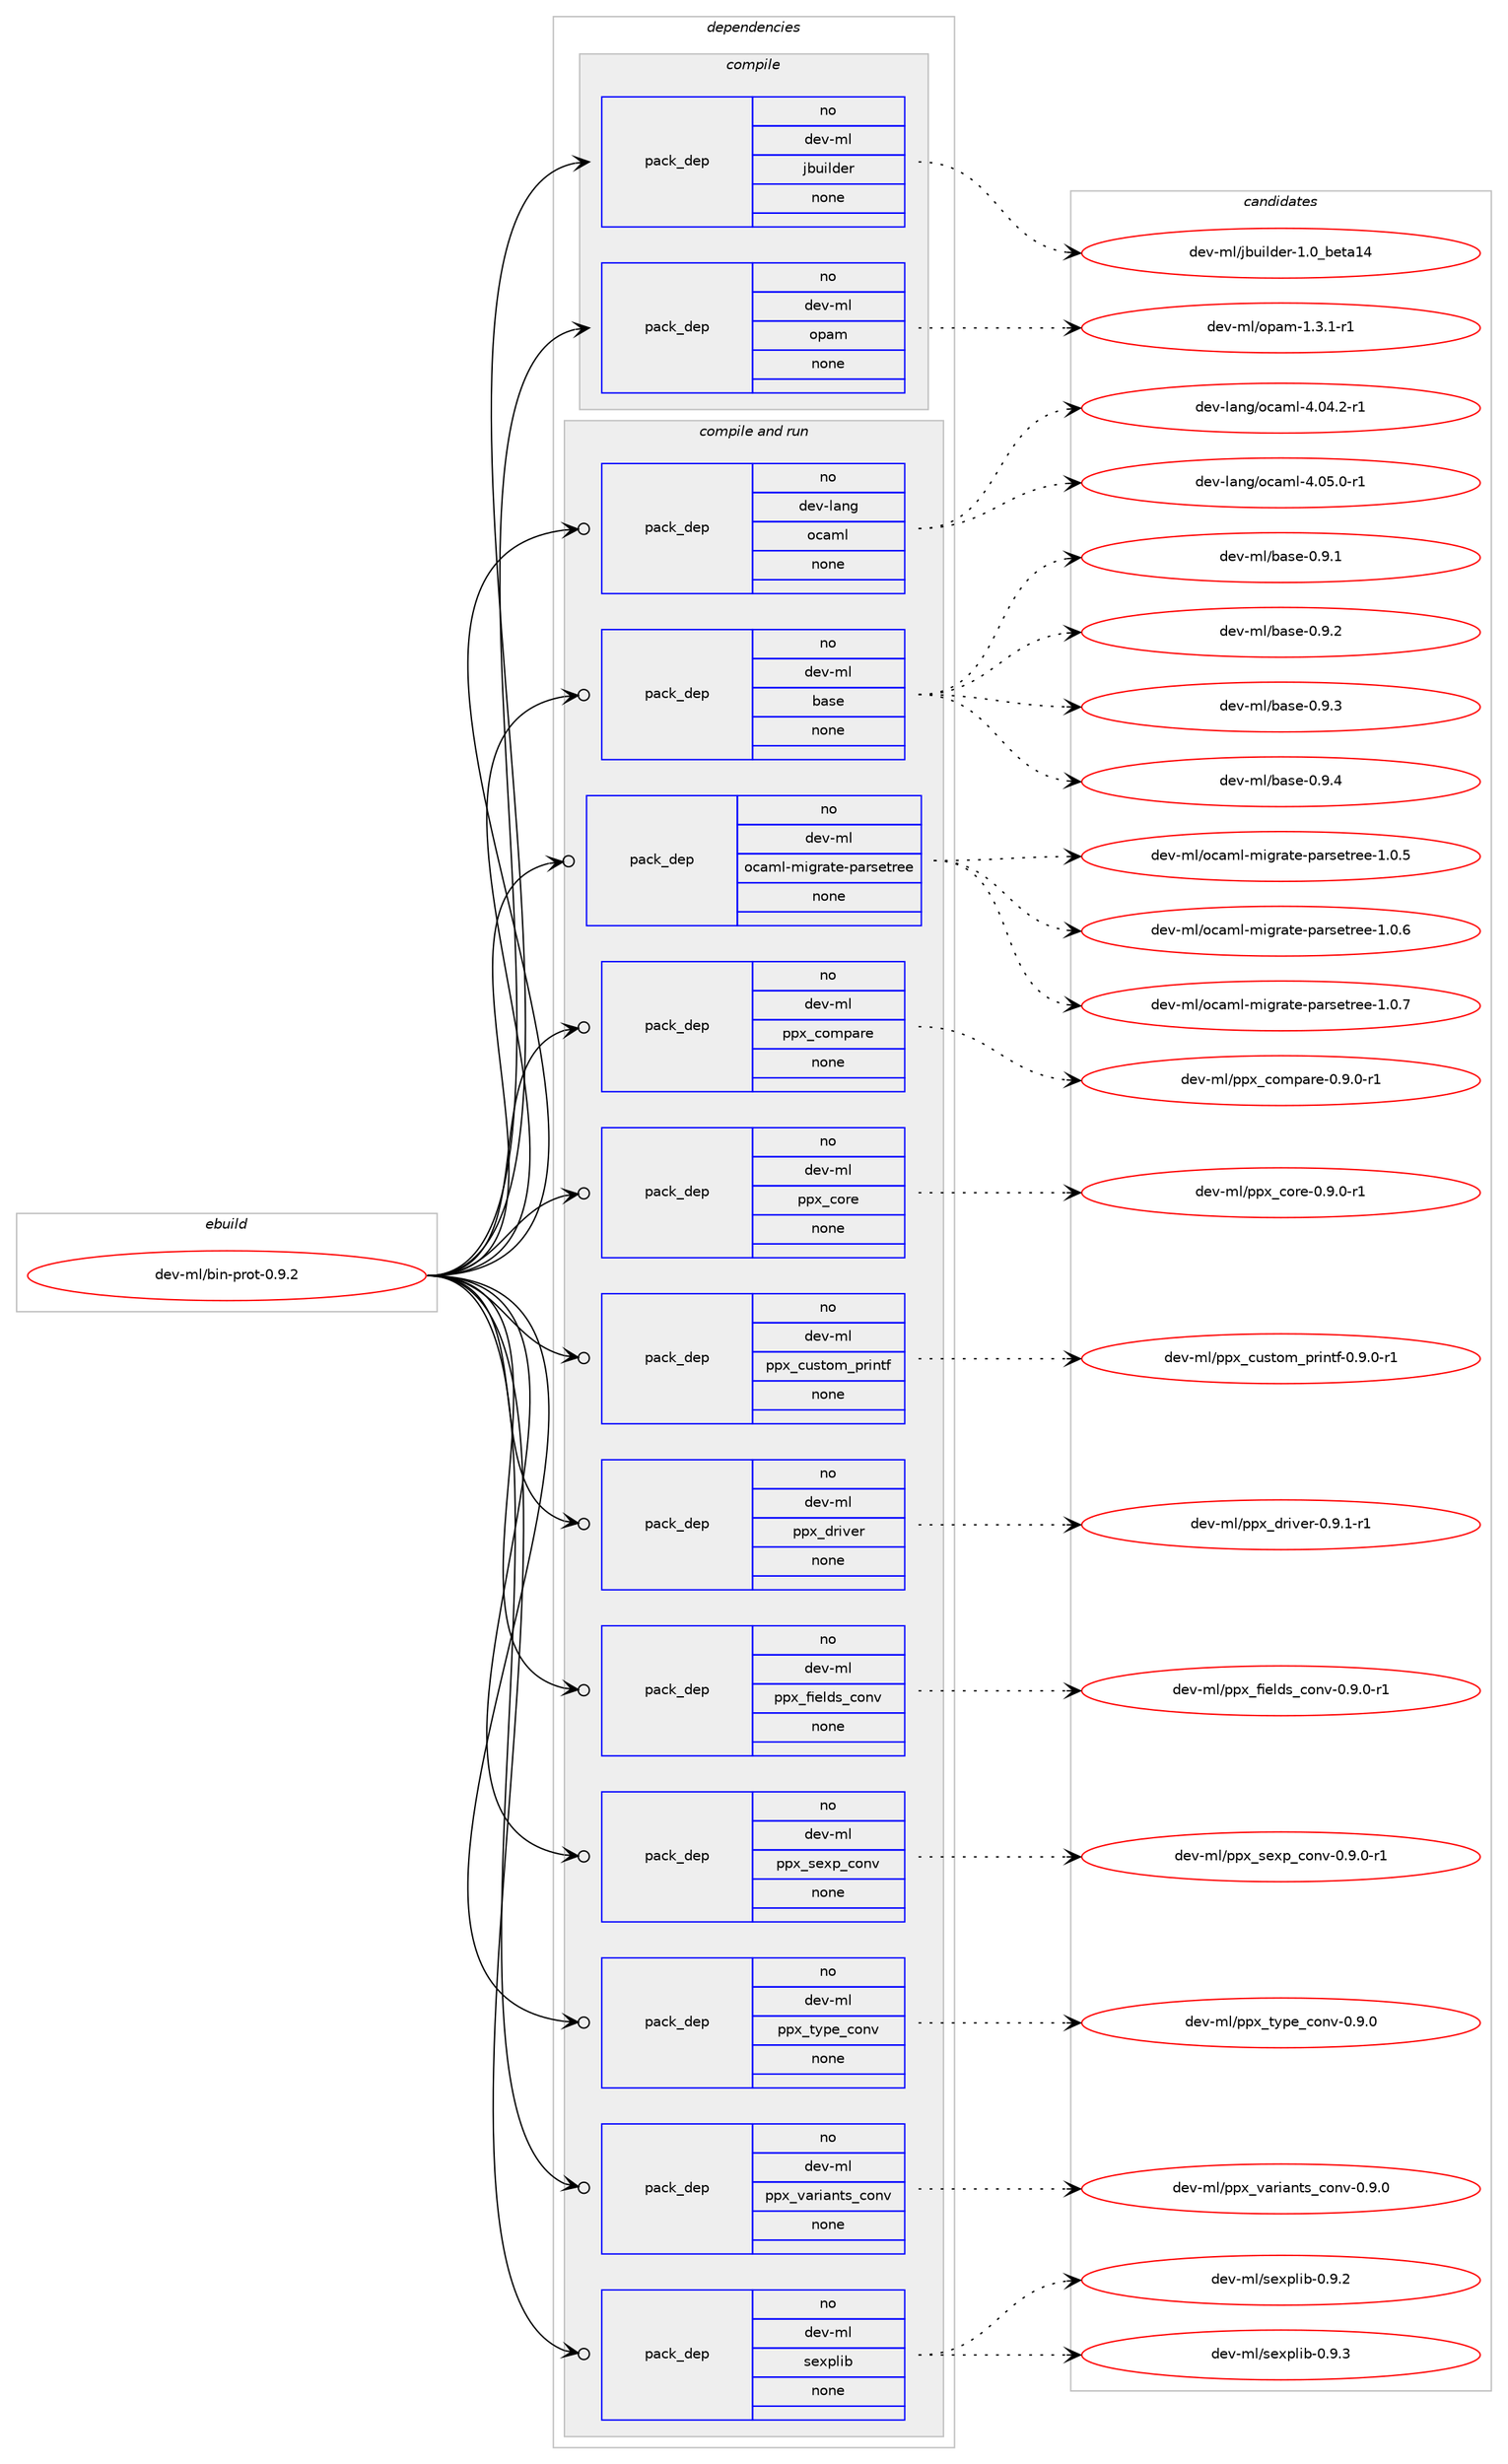 digraph prolog {

# *************
# Graph options
# *************

newrank=true;
concentrate=true;
compound=true;
graph [rankdir=LR,fontname=Helvetica,fontsize=10,ranksep=1.5];#, ranksep=2.5, nodesep=0.2];
edge  [arrowhead=vee];
node  [fontname=Helvetica,fontsize=10];

# **********
# The ebuild
# **********

subgraph cluster_leftcol {
color=gray;
rank=same;
label=<<i>ebuild</i>>;
id [label="dev-ml/bin-prot-0.9.2", color=red, width=4, href="../dev-ml/bin-prot-0.9.2.svg"];
}

# ****************
# The dependencies
# ****************

subgraph cluster_midcol {
color=gray;
label=<<i>dependencies</i>>;
subgraph cluster_compile {
fillcolor="#eeeeee";
style=filled;
label=<<i>compile</i>>;
subgraph pack983651 {
dependency1374104 [label=<<TABLE BORDER="0" CELLBORDER="1" CELLSPACING="0" CELLPADDING="4" WIDTH="220"><TR><TD ROWSPAN="6" CELLPADDING="30">pack_dep</TD></TR><TR><TD WIDTH="110">no</TD></TR><TR><TD>dev-ml</TD></TR><TR><TD>jbuilder</TD></TR><TR><TD>none</TD></TR><TR><TD></TD></TR></TABLE>>, shape=none, color=blue];
}
id:e -> dependency1374104:w [weight=20,style="solid",arrowhead="vee"];
subgraph pack983652 {
dependency1374105 [label=<<TABLE BORDER="0" CELLBORDER="1" CELLSPACING="0" CELLPADDING="4" WIDTH="220"><TR><TD ROWSPAN="6" CELLPADDING="30">pack_dep</TD></TR><TR><TD WIDTH="110">no</TD></TR><TR><TD>dev-ml</TD></TR><TR><TD>opam</TD></TR><TR><TD>none</TD></TR><TR><TD></TD></TR></TABLE>>, shape=none, color=blue];
}
id:e -> dependency1374105:w [weight=20,style="solid",arrowhead="vee"];
}
subgraph cluster_compileandrun {
fillcolor="#eeeeee";
style=filled;
label=<<i>compile and run</i>>;
subgraph pack983653 {
dependency1374106 [label=<<TABLE BORDER="0" CELLBORDER="1" CELLSPACING="0" CELLPADDING="4" WIDTH="220"><TR><TD ROWSPAN="6" CELLPADDING="30">pack_dep</TD></TR><TR><TD WIDTH="110">no</TD></TR><TR><TD>dev-lang</TD></TR><TR><TD>ocaml</TD></TR><TR><TD>none</TD></TR><TR><TD></TD></TR></TABLE>>, shape=none, color=blue];
}
id:e -> dependency1374106:w [weight=20,style="solid",arrowhead="odotvee"];
subgraph pack983654 {
dependency1374107 [label=<<TABLE BORDER="0" CELLBORDER="1" CELLSPACING="0" CELLPADDING="4" WIDTH="220"><TR><TD ROWSPAN="6" CELLPADDING="30">pack_dep</TD></TR><TR><TD WIDTH="110">no</TD></TR><TR><TD>dev-ml</TD></TR><TR><TD>base</TD></TR><TR><TD>none</TD></TR><TR><TD></TD></TR></TABLE>>, shape=none, color=blue];
}
id:e -> dependency1374107:w [weight=20,style="solid",arrowhead="odotvee"];
subgraph pack983655 {
dependency1374108 [label=<<TABLE BORDER="0" CELLBORDER="1" CELLSPACING="0" CELLPADDING="4" WIDTH="220"><TR><TD ROWSPAN="6" CELLPADDING="30">pack_dep</TD></TR><TR><TD WIDTH="110">no</TD></TR><TR><TD>dev-ml</TD></TR><TR><TD>ocaml-migrate-parsetree</TD></TR><TR><TD>none</TD></TR><TR><TD></TD></TR></TABLE>>, shape=none, color=blue];
}
id:e -> dependency1374108:w [weight=20,style="solid",arrowhead="odotvee"];
subgraph pack983656 {
dependency1374109 [label=<<TABLE BORDER="0" CELLBORDER="1" CELLSPACING="0" CELLPADDING="4" WIDTH="220"><TR><TD ROWSPAN="6" CELLPADDING="30">pack_dep</TD></TR><TR><TD WIDTH="110">no</TD></TR><TR><TD>dev-ml</TD></TR><TR><TD>ppx_compare</TD></TR><TR><TD>none</TD></TR><TR><TD></TD></TR></TABLE>>, shape=none, color=blue];
}
id:e -> dependency1374109:w [weight=20,style="solid",arrowhead="odotvee"];
subgraph pack983657 {
dependency1374110 [label=<<TABLE BORDER="0" CELLBORDER="1" CELLSPACING="0" CELLPADDING="4" WIDTH="220"><TR><TD ROWSPAN="6" CELLPADDING="30">pack_dep</TD></TR><TR><TD WIDTH="110">no</TD></TR><TR><TD>dev-ml</TD></TR><TR><TD>ppx_core</TD></TR><TR><TD>none</TD></TR><TR><TD></TD></TR></TABLE>>, shape=none, color=blue];
}
id:e -> dependency1374110:w [weight=20,style="solid",arrowhead="odotvee"];
subgraph pack983658 {
dependency1374111 [label=<<TABLE BORDER="0" CELLBORDER="1" CELLSPACING="0" CELLPADDING="4" WIDTH="220"><TR><TD ROWSPAN="6" CELLPADDING="30">pack_dep</TD></TR><TR><TD WIDTH="110">no</TD></TR><TR><TD>dev-ml</TD></TR><TR><TD>ppx_custom_printf</TD></TR><TR><TD>none</TD></TR><TR><TD></TD></TR></TABLE>>, shape=none, color=blue];
}
id:e -> dependency1374111:w [weight=20,style="solid",arrowhead="odotvee"];
subgraph pack983659 {
dependency1374112 [label=<<TABLE BORDER="0" CELLBORDER="1" CELLSPACING="0" CELLPADDING="4" WIDTH="220"><TR><TD ROWSPAN="6" CELLPADDING="30">pack_dep</TD></TR><TR><TD WIDTH="110">no</TD></TR><TR><TD>dev-ml</TD></TR><TR><TD>ppx_driver</TD></TR><TR><TD>none</TD></TR><TR><TD></TD></TR></TABLE>>, shape=none, color=blue];
}
id:e -> dependency1374112:w [weight=20,style="solid",arrowhead="odotvee"];
subgraph pack983660 {
dependency1374113 [label=<<TABLE BORDER="0" CELLBORDER="1" CELLSPACING="0" CELLPADDING="4" WIDTH="220"><TR><TD ROWSPAN="6" CELLPADDING="30">pack_dep</TD></TR><TR><TD WIDTH="110">no</TD></TR><TR><TD>dev-ml</TD></TR><TR><TD>ppx_fields_conv</TD></TR><TR><TD>none</TD></TR><TR><TD></TD></TR></TABLE>>, shape=none, color=blue];
}
id:e -> dependency1374113:w [weight=20,style="solid",arrowhead="odotvee"];
subgraph pack983661 {
dependency1374114 [label=<<TABLE BORDER="0" CELLBORDER="1" CELLSPACING="0" CELLPADDING="4" WIDTH="220"><TR><TD ROWSPAN="6" CELLPADDING="30">pack_dep</TD></TR><TR><TD WIDTH="110">no</TD></TR><TR><TD>dev-ml</TD></TR><TR><TD>ppx_sexp_conv</TD></TR><TR><TD>none</TD></TR><TR><TD></TD></TR></TABLE>>, shape=none, color=blue];
}
id:e -> dependency1374114:w [weight=20,style="solid",arrowhead="odotvee"];
subgraph pack983662 {
dependency1374115 [label=<<TABLE BORDER="0" CELLBORDER="1" CELLSPACING="0" CELLPADDING="4" WIDTH="220"><TR><TD ROWSPAN="6" CELLPADDING="30">pack_dep</TD></TR><TR><TD WIDTH="110">no</TD></TR><TR><TD>dev-ml</TD></TR><TR><TD>ppx_type_conv</TD></TR><TR><TD>none</TD></TR><TR><TD></TD></TR></TABLE>>, shape=none, color=blue];
}
id:e -> dependency1374115:w [weight=20,style="solid",arrowhead="odotvee"];
subgraph pack983663 {
dependency1374116 [label=<<TABLE BORDER="0" CELLBORDER="1" CELLSPACING="0" CELLPADDING="4" WIDTH="220"><TR><TD ROWSPAN="6" CELLPADDING="30">pack_dep</TD></TR><TR><TD WIDTH="110">no</TD></TR><TR><TD>dev-ml</TD></TR><TR><TD>ppx_variants_conv</TD></TR><TR><TD>none</TD></TR><TR><TD></TD></TR></TABLE>>, shape=none, color=blue];
}
id:e -> dependency1374116:w [weight=20,style="solid",arrowhead="odotvee"];
subgraph pack983664 {
dependency1374117 [label=<<TABLE BORDER="0" CELLBORDER="1" CELLSPACING="0" CELLPADDING="4" WIDTH="220"><TR><TD ROWSPAN="6" CELLPADDING="30">pack_dep</TD></TR><TR><TD WIDTH="110">no</TD></TR><TR><TD>dev-ml</TD></TR><TR><TD>sexplib</TD></TR><TR><TD>none</TD></TR><TR><TD></TD></TR></TABLE>>, shape=none, color=blue];
}
id:e -> dependency1374117:w [weight=20,style="solid",arrowhead="odotvee"];
}
subgraph cluster_run {
fillcolor="#eeeeee";
style=filled;
label=<<i>run</i>>;
}
}

# **************
# The candidates
# **************

subgraph cluster_choices {
rank=same;
color=gray;
label=<<i>candidates</i>>;

subgraph choice983651 {
color=black;
nodesep=1;
choice100101118451091084710698117105108100101114454946489598101116974952 [label="dev-ml/jbuilder-1.0_beta14", color=red, width=4,href="../dev-ml/jbuilder-1.0_beta14.svg"];
dependency1374104:e -> choice100101118451091084710698117105108100101114454946489598101116974952:w [style=dotted,weight="100"];
}
subgraph choice983652 {
color=black;
nodesep=1;
choice1001011184510910847111112971094549465146494511449 [label="dev-ml/opam-1.3.1-r1", color=red, width=4,href="../dev-ml/opam-1.3.1-r1.svg"];
dependency1374105:e -> choice1001011184510910847111112971094549465146494511449:w [style=dotted,weight="100"];
}
subgraph choice983653 {
color=black;
nodesep=1;
choice1001011184510897110103471119997109108455246485246504511449 [label="dev-lang/ocaml-4.04.2-r1", color=red, width=4,href="../dev-lang/ocaml-4.04.2-r1.svg"];
choice1001011184510897110103471119997109108455246485346484511449 [label="dev-lang/ocaml-4.05.0-r1", color=red, width=4,href="../dev-lang/ocaml-4.05.0-r1.svg"];
dependency1374106:e -> choice1001011184510897110103471119997109108455246485246504511449:w [style=dotted,weight="100"];
dependency1374106:e -> choice1001011184510897110103471119997109108455246485346484511449:w [style=dotted,weight="100"];
}
subgraph choice983654 {
color=black;
nodesep=1;
choice10010111845109108479897115101454846574649 [label="dev-ml/base-0.9.1", color=red, width=4,href="../dev-ml/base-0.9.1.svg"];
choice10010111845109108479897115101454846574650 [label="dev-ml/base-0.9.2", color=red, width=4,href="../dev-ml/base-0.9.2.svg"];
choice10010111845109108479897115101454846574651 [label="dev-ml/base-0.9.3", color=red, width=4,href="../dev-ml/base-0.9.3.svg"];
choice10010111845109108479897115101454846574652 [label="dev-ml/base-0.9.4", color=red, width=4,href="../dev-ml/base-0.9.4.svg"];
dependency1374107:e -> choice10010111845109108479897115101454846574649:w [style=dotted,weight="100"];
dependency1374107:e -> choice10010111845109108479897115101454846574650:w [style=dotted,weight="100"];
dependency1374107:e -> choice10010111845109108479897115101454846574651:w [style=dotted,weight="100"];
dependency1374107:e -> choice10010111845109108479897115101454846574652:w [style=dotted,weight="100"];
}
subgraph choice983655 {
color=black;
nodesep=1;
choice1001011184510910847111999710910845109105103114971161014511297114115101116114101101454946484653 [label="dev-ml/ocaml-migrate-parsetree-1.0.5", color=red, width=4,href="../dev-ml/ocaml-migrate-parsetree-1.0.5.svg"];
choice1001011184510910847111999710910845109105103114971161014511297114115101116114101101454946484654 [label="dev-ml/ocaml-migrate-parsetree-1.0.6", color=red, width=4,href="../dev-ml/ocaml-migrate-parsetree-1.0.6.svg"];
choice1001011184510910847111999710910845109105103114971161014511297114115101116114101101454946484655 [label="dev-ml/ocaml-migrate-parsetree-1.0.7", color=red, width=4,href="../dev-ml/ocaml-migrate-parsetree-1.0.7.svg"];
dependency1374108:e -> choice1001011184510910847111999710910845109105103114971161014511297114115101116114101101454946484653:w [style=dotted,weight="100"];
dependency1374108:e -> choice1001011184510910847111999710910845109105103114971161014511297114115101116114101101454946484654:w [style=dotted,weight="100"];
dependency1374108:e -> choice1001011184510910847111999710910845109105103114971161014511297114115101116114101101454946484655:w [style=dotted,weight="100"];
}
subgraph choice983656 {
color=black;
nodesep=1;
choice10010111845109108471121121209599111109112971141014548465746484511449 [label="dev-ml/ppx_compare-0.9.0-r1", color=red, width=4,href="../dev-ml/ppx_compare-0.9.0-r1.svg"];
dependency1374109:e -> choice10010111845109108471121121209599111109112971141014548465746484511449:w [style=dotted,weight="100"];
}
subgraph choice983657 {
color=black;
nodesep=1;
choice100101118451091084711211212095991111141014548465746484511449 [label="dev-ml/ppx_core-0.9.0-r1", color=red, width=4,href="../dev-ml/ppx_core-0.9.0-r1.svg"];
dependency1374110:e -> choice100101118451091084711211212095991111141014548465746484511449:w [style=dotted,weight="100"];
}
subgraph choice983658 {
color=black;
nodesep=1;
choice10010111845109108471121121209599117115116111109951121141051101161024548465746484511449 [label="dev-ml/ppx_custom_printf-0.9.0-r1", color=red, width=4,href="../dev-ml/ppx_custom_printf-0.9.0-r1.svg"];
dependency1374111:e -> choice10010111845109108471121121209599117115116111109951121141051101161024548465746484511449:w [style=dotted,weight="100"];
}
subgraph choice983659 {
color=black;
nodesep=1;
choice1001011184510910847112112120951001141051181011144548465746494511449 [label="dev-ml/ppx_driver-0.9.1-r1", color=red, width=4,href="../dev-ml/ppx_driver-0.9.1-r1.svg"];
dependency1374112:e -> choice1001011184510910847112112120951001141051181011144548465746494511449:w [style=dotted,weight="100"];
}
subgraph choice983660 {
color=black;
nodesep=1;
choice10010111845109108471121121209510210510110810011595991111101184548465746484511449 [label="dev-ml/ppx_fields_conv-0.9.0-r1", color=red, width=4,href="../dev-ml/ppx_fields_conv-0.9.0-r1.svg"];
dependency1374113:e -> choice10010111845109108471121121209510210510110810011595991111101184548465746484511449:w [style=dotted,weight="100"];
}
subgraph choice983661 {
color=black;
nodesep=1;
choice10010111845109108471121121209511510112011295991111101184548465746484511449 [label="dev-ml/ppx_sexp_conv-0.9.0-r1", color=red, width=4,href="../dev-ml/ppx_sexp_conv-0.9.0-r1.svg"];
dependency1374114:e -> choice10010111845109108471121121209511510112011295991111101184548465746484511449:w [style=dotted,weight="100"];
}
subgraph choice983662 {
color=black;
nodesep=1;
choice1001011184510910847112112120951161211121019599111110118454846574648 [label="dev-ml/ppx_type_conv-0.9.0", color=red, width=4,href="../dev-ml/ppx_type_conv-0.9.0.svg"];
dependency1374115:e -> choice1001011184510910847112112120951161211121019599111110118454846574648:w [style=dotted,weight="100"];
}
subgraph choice983663 {
color=black;
nodesep=1;
choice10010111845109108471121121209511897114105971101161159599111110118454846574648 [label="dev-ml/ppx_variants_conv-0.9.0", color=red, width=4,href="../dev-ml/ppx_variants_conv-0.9.0.svg"];
dependency1374116:e -> choice10010111845109108471121121209511897114105971101161159599111110118454846574648:w [style=dotted,weight="100"];
}
subgraph choice983664 {
color=black;
nodesep=1;
choice100101118451091084711510112011210810598454846574650 [label="dev-ml/sexplib-0.9.2", color=red, width=4,href="../dev-ml/sexplib-0.9.2.svg"];
choice100101118451091084711510112011210810598454846574651 [label="dev-ml/sexplib-0.9.3", color=red, width=4,href="../dev-ml/sexplib-0.9.3.svg"];
dependency1374117:e -> choice100101118451091084711510112011210810598454846574650:w [style=dotted,weight="100"];
dependency1374117:e -> choice100101118451091084711510112011210810598454846574651:w [style=dotted,weight="100"];
}
}

}
